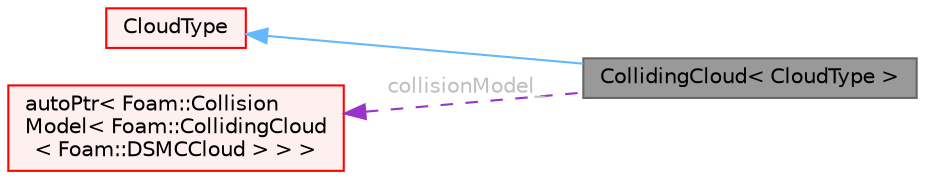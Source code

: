 digraph "CollidingCloud&lt; CloudType &gt;"
{
 // LATEX_PDF_SIZE
  bgcolor="transparent";
  edge [fontname=Helvetica,fontsize=10,labelfontname=Helvetica,labelfontsize=10];
  node [fontname=Helvetica,fontsize=10,shape=box,height=0.2,width=0.4];
  rankdir="LR";
  Node1 [id="Node000001",label="CollidingCloud\< CloudType \>",height=0.2,width=0.4,color="gray40", fillcolor="grey60", style="filled", fontcolor="black",tooltip="Adds coolisions to kinematic clouds."];
  Node2 -> Node1 [id="edge1_Node000001_Node000002",dir="back",color="steelblue1",style="solid",tooltip=" "];
  Node2 [id="Node000002",label="CloudType",height=0.2,width=0.4,color="red", fillcolor="#FFF0F0", style="filled",URL="$classFoam_1_1DSMCCloud.html",tooltip="Templated base class for dsmc cloud."];
  Node24 -> Node1 [id="edge2_Node000001_Node000024",dir="back",color="darkorchid3",style="dashed",tooltip=" ",label=" collisionModel_",fontcolor="grey" ];
  Node24 [id="Node000024",label="autoPtr\< Foam::Collision\lModel\< Foam::CollidingCloud\l\< Foam::DSMCCloud \> \> \>",height=0.2,width=0.4,color="red", fillcolor="#FFF0F0", style="filled",URL="$classFoam_1_1autoPtr.html",tooltip=" "];
}
